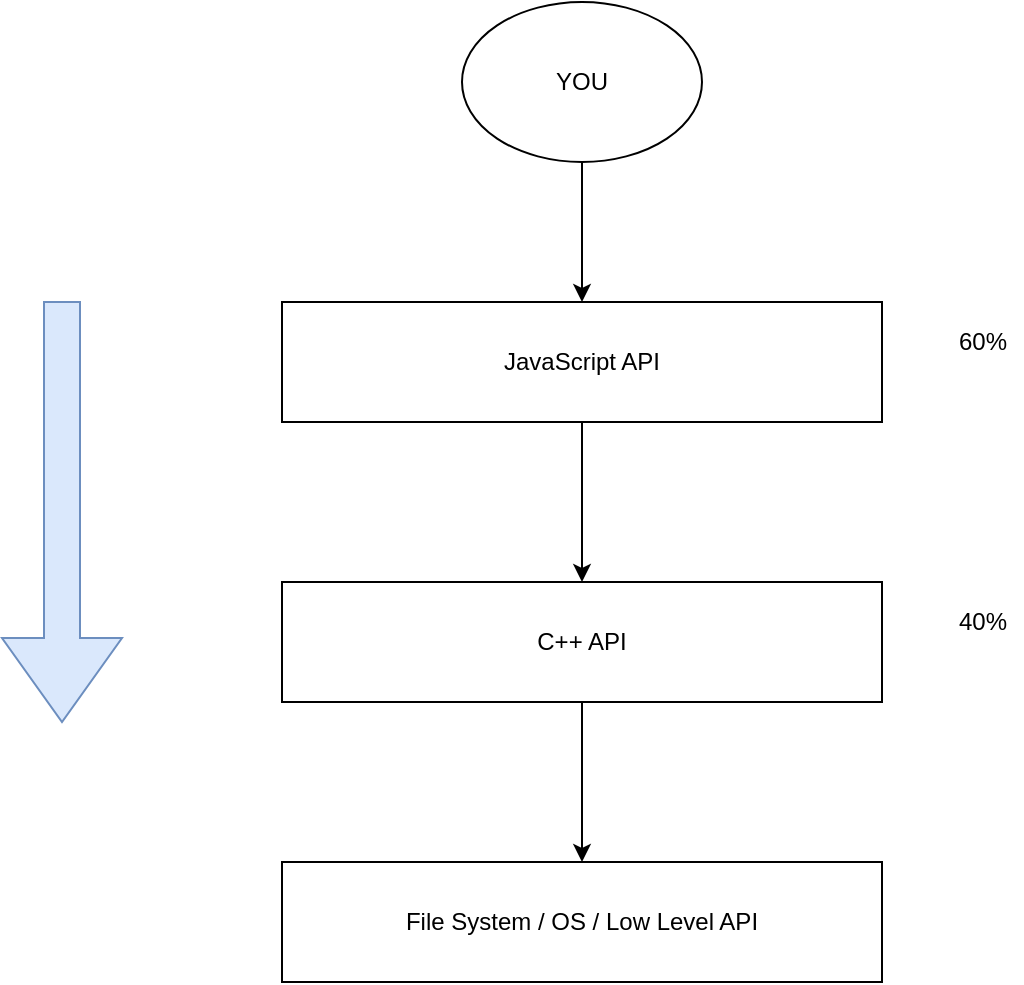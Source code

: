 <mxfile version="16.5.6" type="device" pages="6"><diagram id="_f_i7P-RbFsEMkimETvw" name="Page-1"><mxGraphModel dx="834" dy="463" grid="1" gridSize="10" guides="1" tooltips="1" connect="1" arrows="1" fold="1" page="1" pageScale="1" pageWidth="850" pageHeight="1100" math="0" shadow="0"><root><mxCell id="0"/><mxCell id="1" parent="0"/><mxCell id="iAbQcz-gqcm5rpmjuZub-2" value="" style="edgeStyle=orthogonalEdgeStyle;rounded=0;orthogonalLoop=1;jettySize=auto;html=1;" edge="1" parent="1" source="IVzGPyDZR7TwMn1LK-9z-1" target="iAbQcz-gqcm5rpmjuZub-1"><mxGeometry relative="1" as="geometry"/></mxCell><mxCell id="IVzGPyDZR7TwMn1LK-9z-1" value="JavaScript API" style="rounded=0;whiteSpace=wrap;html=1;" parent="1" vertex="1"><mxGeometry x="250" y="180" width="300" height="60" as="geometry"/></mxCell><mxCell id="iAbQcz-gqcm5rpmjuZub-4" value="" style="edgeStyle=orthogonalEdgeStyle;rounded=0;orthogonalLoop=1;jettySize=auto;html=1;" edge="1" parent="1" source="iAbQcz-gqcm5rpmjuZub-1" target="iAbQcz-gqcm5rpmjuZub-3"><mxGeometry relative="1" as="geometry"/></mxCell><mxCell id="iAbQcz-gqcm5rpmjuZub-1" value="C++ API" style="rounded=0;whiteSpace=wrap;html=1;" vertex="1" parent="1"><mxGeometry x="250" y="320" width="300" height="60" as="geometry"/></mxCell><mxCell id="iAbQcz-gqcm5rpmjuZub-3" value="File System / OS / Low Level API" style="rounded=0;whiteSpace=wrap;html=1;" vertex="1" parent="1"><mxGeometry x="250" y="460" width="300" height="60" as="geometry"/></mxCell><mxCell id="iAbQcz-gqcm5rpmjuZub-6" style="edgeStyle=orthogonalEdgeStyle;rounded=0;orthogonalLoop=1;jettySize=auto;html=1;exitX=0.5;exitY=1;exitDx=0;exitDy=0;entryX=0.5;entryY=0;entryDx=0;entryDy=0;" edge="1" parent="1" source="iAbQcz-gqcm5rpmjuZub-5" target="IVzGPyDZR7TwMn1LK-9z-1"><mxGeometry relative="1" as="geometry"/></mxCell><mxCell id="iAbQcz-gqcm5rpmjuZub-5" value="YOU" style="ellipse;whiteSpace=wrap;html=1;" vertex="1" parent="1"><mxGeometry x="340" y="30" width="120" height="80" as="geometry"/></mxCell><mxCell id="iAbQcz-gqcm5rpmjuZub-7" value="60%" style="text;html=1;align=center;verticalAlign=middle;resizable=0;points=[];autosize=1;strokeColor=none;fillColor=none;" vertex="1" parent="1"><mxGeometry x="580" y="190" width="40" height="20" as="geometry"/></mxCell><mxCell id="iAbQcz-gqcm5rpmjuZub-8" value="40%" style="text;html=1;align=center;verticalAlign=middle;resizable=0;points=[];autosize=1;strokeColor=none;fillColor=none;" vertex="1" parent="1"><mxGeometry x="580" y="330" width="40" height="20" as="geometry"/></mxCell><mxCell id="iAbQcz-gqcm5rpmjuZub-9" value="" style="shape=singleArrow;direction=south;whiteSpace=wrap;html=1;fillColor=#dae8fc;strokeColor=#6c8ebf;" vertex="1" parent="1"><mxGeometry x="110" y="180" width="60" height="210" as="geometry"/></mxCell></root></mxGraphModel></diagram><diagram id="7I3LVXYLX3XANHnfMELf" name="Page-2"><mxGraphModel dx="834" dy="463" grid="1" gridSize="10" guides="1" tooltips="1" connect="1" arrows="1" fold="1" page="1" pageScale="1" pageWidth="850" pageHeight="1100" math="0" shadow="0"><root><mxCell id="DFIRBrPJQGVsCA-T9ys8-0"/><mxCell id="DFIRBrPJQGVsCA-T9ys8-1" parent="DFIRBrPJQGVsCA-T9ys8-0"/><mxCell id="DFIRBrPJQGVsCA-T9ys8-10" style="edgeStyle=orthogonalEdgeStyle;rounded=0;orthogonalLoop=1;jettySize=auto;html=1;exitX=1;exitY=0.5;exitDx=0;exitDy=0;entryX=0;entryY=0;entryDx=0;entryDy=0;" edge="1" parent="DFIRBrPJQGVsCA-T9ys8-1" source="DFIRBrPJQGVsCA-T9ys8-2" target="DFIRBrPJQGVsCA-T9ys8-9"><mxGeometry relative="1" as="geometry"/></mxCell><mxCell id="DFIRBrPJQGVsCA-T9ys8-2" value="Event 1" style="rounded=0;whiteSpace=wrap;html=1;" vertex="1" parent="DFIRBrPJQGVsCA-T9ys8-1"><mxGeometry x="50" y="280" width="120" height="30" as="geometry"/></mxCell><mxCell id="DFIRBrPJQGVsCA-T9ys8-6" style="edgeStyle=orthogonalEdgeStyle;rounded=0;orthogonalLoop=1;jettySize=auto;html=1;exitX=0.5;exitY=0;exitDx=0;exitDy=0;entryX=0.5;entryY=1;entryDx=0;entryDy=0;" edge="1" parent="DFIRBrPJQGVsCA-T9ys8-1" source="DFIRBrPJQGVsCA-T9ys8-3" target="DFIRBrPJQGVsCA-T9ys8-2"><mxGeometry relative="1" as="geometry"/></mxCell><mxCell id="DFIRBrPJQGVsCA-T9ys8-3" value="Event 2" style="rounded=0;whiteSpace=wrap;html=1;" vertex="1" parent="DFIRBrPJQGVsCA-T9ys8-1"><mxGeometry x="50" y="330" width="120" height="30" as="geometry"/></mxCell><mxCell id="DFIRBrPJQGVsCA-T9ys8-7" style="edgeStyle=orthogonalEdgeStyle;rounded=0;orthogonalLoop=1;jettySize=auto;html=1;exitX=0.5;exitY=0;exitDx=0;exitDy=0;entryX=0.5;entryY=1;entryDx=0;entryDy=0;" edge="1" parent="DFIRBrPJQGVsCA-T9ys8-1" source="DFIRBrPJQGVsCA-T9ys8-4" target="DFIRBrPJQGVsCA-T9ys8-3"><mxGeometry relative="1" as="geometry"/></mxCell><mxCell id="DFIRBrPJQGVsCA-T9ys8-4" value="Event 3" style="rounded=0;whiteSpace=wrap;html=1;" vertex="1" parent="DFIRBrPJQGVsCA-T9ys8-1"><mxGeometry x="50" y="380" width="120" height="30" as="geometry"/></mxCell><mxCell id="DFIRBrPJQGVsCA-T9ys8-8" style="edgeStyle=orthogonalEdgeStyle;rounded=0;orthogonalLoop=1;jettySize=auto;html=1;exitX=0.5;exitY=0;exitDx=0;exitDy=0;entryX=0.5;entryY=1;entryDx=0;entryDy=0;" edge="1" parent="DFIRBrPJQGVsCA-T9ys8-1" source="DFIRBrPJQGVsCA-T9ys8-5" target="DFIRBrPJQGVsCA-T9ys8-4"><mxGeometry relative="1" as="geometry"/></mxCell><mxCell id="DFIRBrPJQGVsCA-T9ys8-5" value="Event n" style="rounded=0;whiteSpace=wrap;html=1;" vertex="1" parent="DFIRBrPJQGVsCA-T9ys8-1"><mxGeometry x="50" y="430" width="120" height="30" as="geometry"/></mxCell><mxCell id="DFIRBrPJQGVsCA-T9ys8-18" style="edgeStyle=orthogonalEdgeStyle;rounded=0;orthogonalLoop=1;jettySize=auto;html=1;exitX=1;exitY=0;exitDx=0;exitDy=0;entryX=0;entryY=0.5;entryDx=0;entryDy=0;" edge="1" parent="DFIRBrPJQGVsCA-T9ys8-1" source="DFIRBrPJQGVsCA-T9ys8-9" target="DFIRBrPJQGVsCA-T9ys8-17"><mxGeometry relative="1" as="geometry"/></mxCell><mxCell id="DFIRBrPJQGVsCA-T9ys8-29" style="edgeStyle=orthogonalEdgeStyle;rounded=0;orthogonalLoop=1;jettySize=auto;html=1;exitX=0;exitY=0.5;exitDx=0;exitDy=0;entryX=1;entryY=0.75;entryDx=0;entryDy=0;" edge="1" parent="DFIRBrPJQGVsCA-T9ys8-1" source="DFIRBrPJQGVsCA-T9ys8-9" target="DFIRBrPJQGVsCA-T9ys8-2"><mxGeometry relative="1" as="geometry"/></mxCell><mxCell id="DFIRBrPJQGVsCA-T9ys8-9" value="Event Loop&amp;nbsp;&lt;br&gt;T1" style="ellipse;whiteSpace=wrap;html=1;" vertex="1" parent="DFIRBrPJQGVsCA-T9ys8-1"><mxGeometry x="290" y="320" width="120" height="80" as="geometry"/></mxCell><mxCell id="DFIRBrPJQGVsCA-T9ys8-11" value="/todos" style="text;html=1;align=center;verticalAlign=middle;resizable=0;points=[];autosize=1;strokeColor=none;fillColor=none;" vertex="1" parent="DFIRBrPJQGVsCA-T9ys8-1"><mxGeometry x="215" y="260" width="50" height="20" as="geometry"/></mxCell><mxCell id="DFIRBrPJQGVsCA-T9ys8-12" value="" style="rounded=0;whiteSpace=wrap;html=1;" vertex="1" parent="DFIRBrPJQGVsCA-T9ys8-1"><mxGeometry x="530" y="220" width="180" height="90" as="geometry"/></mxCell><mxCell id="DFIRBrPJQGVsCA-T9ys8-13" value="" style="ellipse;whiteSpace=wrap;html=1;" vertex="1" parent="DFIRBrPJQGVsCA-T9ys8-1"><mxGeometry x="540" y="260" width="50" height="40" as="geometry"/></mxCell><mxCell id="DFIRBrPJQGVsCA-T9ys8-14" value="T02" style="ellipse;whiteSpace=wrap;html=1;fillColor=#fff2cc;strokeColor=#d6b656;" vertex="1" parent="DFIRBrPJQGVsCA-T9ys8-1"><mxGeometry x="595" y="260" width="50" height="40" as="geometry"/></mxCell><mxCell id="DFIRBrPJQGVsCA-T9ys8-15" value="T03" style="ellipse;whiteSpace=wrap;html=1;fillColor=#fff2cc;strokeColor=#d6b656;" vertex="1" parent="DFIRBrPJQGVsCA-T9ys8-1"><mxGeometry x="650" y="260" width="50" height="40" as="geometry"/></mxCell><mxCell id="DFIRBrPJQGVsCA-T9ys8-16" value="Libuv" style="rounded=0;whiteSpace=wrap;html=1;fillColor=#f8cecc;strokeColor=#b85450;" vertex="1" parent="DFIRBrPJQGVsCA-T9ys8-1"><mxGeometry x="560" y="220" width="110" height="30" as="geometry"/></mxCell><mxCell id="DFIRBrPJQGVsCA-T9ys8-24" style="edgeStyle=orthogonalEdgeStyle;rounded=0;orthogonalLoop=1;jettySize=auto;html=1;exitX=0.5;exitY=1;exitDx=0;exitDy=0;entryX=0.458;entryY=0;entryDx=0;entryDy=0;entryPerimeter=0;" edge="1" parent="DFIRBrPJQGVsCA-T9ys8-1" source="DFIRBrPJQGVsCA-T9ys8-17" target="DFIRBrPJQGVsCA-T9ys8-20"><mxGeometry relative="1" as="geometry"/></mxCell><mxCell id="DFIRBrPJQGVsCA-T9ys8-17" value="T01" style="ellipse;whiteSpace=wrap;html=1;fillColor=#fff2cc;strokeColor=#d6b656;" vertex="1" parent="DFIRBrPJQGVsCA-T9ys8-1"><mxGeometry x="540" y="260" width="50" height="40" as="geometry"/></mxCell><mxCell id="DFIRBrPJQGVsCA-T9ys8-19" value="C++ Thread Pool" style="text;html=1;align=center;verticalAlign=middle;resizable=0;points=[];autosize=1;strokeColor=none;fillColor=none;" vertex="1" parent="DFIRBrPJQGVsCA-T9ys8-1"><mxGeometry x="555" y="190" width="110" height="20" as="geometry"/></mxCell><mxCell id="DFIRBrPJQGVsCA-T9ys8-28" style="edgeStyle=orthogonalEdgeStyle;rounded=0;orthogonalLoop=1;jettySize=auto;html=1;exitX=0;exitY=0.5;exitDx=0;exitDy=0;entryX=1;entryY=0.5;entryDx=0;entryDy=0;" edge="1" parent="DFIRBrPJQGVsCA-T9ys8-1" source="DFIRBrPJQGVsCA-T9ys8-20" target="DFIRBrPJQGVsCA-T9ys8-9"><mxGeometry relative="1" as="geometry"/></mxCell><mxCell id="DFIRBrPJQGVsCA-T9ys8-20" value="Event Handler 1" style="rounded=0;whiteSpace=wrap;html=1;" vertex="1" parent="DFIRBrPJQGVsCA-T9ys8-1"><mxGeometry x="505" y="360" width="120" height="30" as="geometry"/></mxCell><mxCell id="DFIRBrPJQGVsCA-T9ys8-21" value="Event Handler 2" style="rounded=0;whiteSpace=wrap;html=1;" vertex="1" parent="DFIRBrPJQGVsCA-T9ys8-1"><mxGeometry x="505" y="410" width="120" height="30" as="geometry"/></mxCell><mxCell id="DFIRBrPJQGVsCA-T9ys8-22" value="Event Handler 3" style="rounded=0;whiteSpace=wrap;html=1;" vertex="1" parent="DFIRBrPJQGVsCA-T9ys8-1"><mxGeometry x="505" y="460" width="120" height="30" as="geometry"/></mxCell><mxCell id="DFIRBrPJQGVsCA-T9ys8-23" value="Event Handler n" style="rounded=0;whiteSpace=wrap;html=1;" vertex="1" parent="DFIRBrPJQGVsCA-T9ys8-1"><mxGeometry x="505" y="520" width="120" height="30" as="geometry"/></mxCell><mxCell id="DFIRBrPJQGVsCA-T9ys8-25" value="Callback Functions" style="text;html=1;align=center;verticalAlign=middle;resizable=0;points=[];autosize=1;strokeColor=none;fillColor=none;" vertex="1" parent="DFIRBrPJQGVsCA-T9ys8-1"><mxGeometry x="625" y="360" width="120" height="20" as="geometry"/></mxCell><mxCell id="DFIRBrPJQGVsCA-T9ys8-26" value="Sync Task" style="text;html=1;align=center;verticalAlign=middle;resizable=0;points=[];autosize=1;strokeColor=none;fillColor=none;" vertex="1" parent="DFIRBrPJQGVsCA-T9ys8-1"><mxGeometry x="315" y="410" width="70" height="20" as="geometry"/></mxCell><mxCell id="DFIRBrPJQGVsCA-T9ys8-27" value="Async Task" style="text;html=1;align=center;verticalAlign=middle;resizable=0;points=[];autosize=1;strokeColor=none;fillColor=none;" vertex="1" parent="DFIRBrPJQGVsCA-T9ys8-1"><mxGeometry x="440" y="250" width="80" height="20" as="geometry"/></mxCell></root></mxGraphModel></diagram><diagram id="zrZeBKlMauUV-CeHO2Mz" name="Page-3"><mxGraphModel dx="691" dy="383" grid="1" gridSize="10" guides="1" tooltips="1" connect="1" arrows="1" fold="1" page="1" pageScale="1" pageWidth="850" pageHeight="1100" math="0" shadow="0"><root><mxCell id="020Yp6fcg9bTOkoCj7dH-0"/><mxCell id="020Yp6fcg9bTOkoCj7dH-1" parent="020Yp6fcg9bTOkoCj7dH-0"/><mxCell id="020Yp6fcg9bTOkoCj7dH-4" value="" style="edgeStyle=orthogonalEdgeStyle;rounded=0;orthogonalLoop=1;jettySize=auto;html=1;" edge="1" parent="020Yp6fcg9bTOkoCj7dH-1" source="020Yp6fcg9bTOkoCj7dH-2" target="020Yp6fcg9bTOkoCj7dH-3"><mxGeometry relative="1" as="geometry"/></mxCell><mxCell id="020Yp6fcg9bTOkoCj7dH-7" style="edgeStyle=orthogonalEdgeStyle;rounded=0;orthogonalLoop=1;jettySize=auto;html=1;exitX=0.5;exitY=1;exitDx=0;exitDy=0;entryX=0.5;entryY=0;entryDx=0;entryDy=0;" edge="1" parent="020Yp6fcg9bTOkoCj7dH-1" source="020Yp6fcg9bTOkoCj7dH-2" target="020Yp6fcg9bTOkoCj7dH-5"><mxGeometry relative="1" as="geometry"/></mxCell><mxCell id="020Yp6fcg9bTOkoCj7dH-8" style="edgeStyle=orthogonalEdgeStyle;rounded=0;orthogonalLoop=1;jettySize=auto;html=1;exitX=0.5;exitY=1;exitDx=0;exitDy=0;" edge="1" parent="020Yp6fcg9bTOkoCj7dH-1" source="020Yp6fcg9bTOkoCj7dH-2" target="020Yp6fcg9bTOkoCj7dH-6"><mxGeometry relative="1" as="geometry"/></mxCell><mxCell id="020Yp6fcg9bTOkoCj7dH-2" value="Modules" style="rounded=0;whiteSpace=wrap;html=1;" vertex="1" parent="020Yp6fcg9bTOkoCj7dH-1"><mxGeometry x="365" y="260" width="120" height="30" as="geometry"/></mxCell><mxCell id="020Yp6fcg9bTOkoCj7dH-13" value="" style="edgeStyle=orthogonalEdgeStyle;rounded=0;orthogonalLoop=1;jettySize=auto;html=1;fillColor=#d5e8d4;strokeColor=#82b366;" edge="1" parent="020Yp6fcg9bTOkoCj7dH-1" source="020Yp6fcg9bTOkoCj7dH-3" target="020Yp6fcg9bTOkoCj7dH-12"><mxGeometry relative="1" as="geometry"/></mxCell><mxCell id="020Yp6fcg9bTOkoCj7dH-3" value="Core/Native Module" style="rounded=0;whiteSpace=wrap;html=1;fillColor=#d5e8d4;strokeColor=#82b366;" vertex="1" parent="020Yp6fcg9bTOkoCj7dH-1"><mxGeometry x="365" y="370" width="120" height="30" as="geometry"/></mxCell><mxCell id="020Yp6fcg9bTOkoCj7dH-10" value="" style="edgeStyle=orthogonalEdgeStyle;rounded=0;orthogonalLoop=1;jettySize=auto;html=1;fillColor=#ffe6cc;strokeColor=#d79b00;" edge="1" parent="020Yp6fcg9bTOkoCj7dH-1" source="020Yp6fcg9bTOkoCj7dH-5" target="020Yp6fcg9bTOkoCj7dH-9"><mxGeometry relative="1" as="geometry"/></mxCell><mxCell id="020Yp6fcg9bTOkoCj7dH-5" value="External Module / Packages" style="rounded=0;whiteSpace=wrap;html=1;fillColor=#ffe6cc;strokeColor=#d79b00;" vertex="1" parent="020Yp6fcg9bTOkoCj7dH-1"><mxGeometry x="180" y="370" width="120" height="30" as="geometry"/></mxCell><mxCell id="020Yp6fcg9bTOkoCj7dH-15" value="" style="edgeStyle=orthogonalEdgeStyle;rounded=0;orthogonalLoop=1;jettySize=auto;html=1;fillColor=#dae8fc;strokeColor=#6c8ebf;" edge="1" parent="020Yp6fcg9bTOkoCj7dH-1" source="020Yp6fcg9bTOkoCj7dH-6" target="020Yp6fcg9bTOkoCj7dH-14"><mxGeometry relative="1" as="geometry"/></mxCell><mxCell id="020Yp6fcg9bTOkoCj7dH-6" value="File Module" style="rounded=0;whiteSpace=wrap;html=1;fillColor=#dae8fc;strokeColor=#6c8ebf;" vertex="1" parent="020Yp6fcg9bTOkoCj7dH-1"><mxGeometry x="560" y="370" width="120" height="30" as="geometry"/></mxCell><mxCell id="020Yp6fcg9bTOkoCj7dH-9" value="Created by Community people.&lt;br&gt;Need to be installed explicitly." style="whiteSpace=wrap;html=1;rounded=0;fillColor=#ffe6cc;strokeColor=#d79b00;" vertex="1" parent="020Yp6fcg9bTOkoCj7dH-1"><mxGeometry x="180" y="465" width="120" height="60" as="geometry"/></mxCell><mxCell id="020Yp6fcg9bTOkoCj7dH-11" value="8L+" style="text;html=1;align=center;verticalAlign=middle;resizable=0;points=[];autosize=1;strokeColor=#d79b00;fillColor=#ffe6cc;" vertex="1" parent="020Yp6fcg9bTOkoCj7dH-1"><mxGeometry x="240" y="400" width="40" height="20" as="geometry"/></mxCell><mxCell id="020Yp6fcg9bTOkoCj7dH-12" value="Comes with Node Installer.&lt;br&gt;e.g. http, fs, os, events etc" style="whiteSpace=wrap;html=1;rounded=0;fillColor=#d5e8d4;strokeColor=#82b366;" vertex="1" parent="020Yp6fcg9bTOkoCj7dH-1"><mxGeometry x="365" y="465" width="120" height="60" as="geometry"/></mxCell><mxCell id="020Yp6fcg9bTOkoCj7dH-14" value="Created by YOU.&lt;br&gt;module.exports keyword" style="whiteSpace=wrap;html=1;rounded=0;fillColor=#dae8fc;strokeColor=#6c8ebf;" vertex="1" parent="020Yp6fcg9bTOkoCj7dH-1"><mxGeometry x="560" y="465" width="120" height="60" as="geometry"/></mxCell></root></mxGraphModel></diagram><diagram id="XSIOfxaODddR_YboYf33" name="Page-4"><mxGraphModel dx="834" dy="463" grid="1" gridSize="10" guides="1" tooltips="1" connect="1" arrows="1" fold="1" page="1" pageScale="1" pageWidth="850" pageHeight="1100" math="0" shadow="0"><root><mxCell id="kTN85Q8T2BcMp0ajPSMg-0"/><mxCell id="kTN85Q8T2BcMp0ajPSMg-1" parent="kTN85Q8T2BcMp0ajPSMg-0"/><mxCell id="kTN85Q8T2BcMp0ajPSMg-2" value="Full Stack&amp;nbsp;" style="text;strokeColor=none;fillColor=none;html=1;fontSize=24;fontStyle=1;verticalAlign=middle;align=center;" vertex="1" parent="kTN85Q8T2BcMp0ajPSMg-1"><mxGeometry x="370" y="80" width="100" height="40" as="geometry"/></mxCell><mxCell id="kTN85Q8T2BcMp0ajPSMg-3" value="" style="endArrow=none;dashed=1;html=1;rounded=0;" edge="1" parent="kTN85Q8T2BcMp0ajPSMg-1"><mxGeometry width="50" height="50" relative="1" as="geometry"><mxPoint x="310" y="400" as="sourcePoint"/><mxPoint x="310" y="140" as="targetPoint"/></mxGeometry></mxCell><mxCell id="kTN85Q8T2BcMp0ajPSMg-4" value="Client Side" style="text;html=1;align=center;verticalAlign=middle;resizable=0;points=[];autosize=1;strokeColor=none;fillColor=none;" vertex="1" parent="kTN85Q8T2BcMp0ajPSMg-1"><mxGeometry x="125" y="400" width="70" height="20" as="geometry"/></mxCell><mxCell id="kTN85Q8T2BcMp0ajPSMg-5" value="Server Side" style="text;html=1;align=center;verticalAlign=middle;resizable=0;points=[];autosize=1;strokeColor=none;fillColor=none;" vertex="1" parent="kTN85Q8T2BcMp0ajPSMg-1"><mxGeometry x="460" y="400" width="80" height="20" as="geometry"/></mxCell><mxCell id="kTN85Q8T2BcMp0ajPSMg-24" style="edgeStyle=orthogonalEdgeStyle;rounded=0;orthogonalLoop=1;jettySize=auto;html=1;exitX=1;exitY=0.25;exitDx=0;exitDy=0;entryX=0;entryY=0.25;entryDx=0;entryDy=0;" edge="1" parent="kTN85Q8T2BcMp0ajPSMg-1" source="kTN85Q8T2BcMp0ajPSMg-6" target="kTN85Q8T2BcMp0ajPSMg-7"><mxGeometry relative="1" as="geometry"/></mxCell><mxCell id="kTN85Q8T2BcMp0ajPSMg-6" value="HTML , CSS, JavaScript&lt;br&gt;Angular,&lt;br&gt;React, Vue, jQuery etc" style="rounded=0;whiteSpace=wrap;html=1;fillColor=#dae8fc;strokeColor=#6c8ebf;" vertex="1" parent="kTN85Q8T2BcMp0ajPSMg-1"><mxGeometry x="100" y="190" width="120" height="150" as="geometry"/></mxCell><mxCell id="kTN85Q8T2BcMp0ajPSMg-7" value="" style="rounded=0;whiteSpace=wrap;html=1;fillColor=#d5e8d4;strokeColor=#82b366;" vertex="1" parent="kTN85Q8T2BcMp0ajPSMg-1"><mxGeometry x="400" y="140" width="200" height="250" as="geometry"/></mxCell><mxCell id="kTN85Q8T2BcMp0ajPSMg-8" value="Node Platform" style="text;html=1;align=center;verticalAlign=middle;resizable=0;points=[];autosize=1;strokeColor=none;fillColor=none;" vertex="1" parent="kTN85Q8T2BcMp0ajPSMg-1"><mxGeometry x="445" y="120" width="90" height="20" as="geometry"/></mxCell><mxCell id="kTN85Q8T2BcMp0ajPSMg-9" value="" style="rounded=0;whiteSpace=wrap;html=1;fillColor=#ffe6cc;strokeColor=#d79b00;" vertex="1" parent="kTN85Q8T2BcMp0ajPSMg-1"><mxGeometry x="425" y="160" width="145" height="200" as="geometry"/></mxCell><mxCell id="kTN85Q8T2BcMp0ajPSMg-15" style="edgeStyle=orthogonalEdgeStyle;rounded=0;orthogonalLoop=1;jettySize=auto;html=1;exitX=0.5;exitY=1;exitDx=0;exitDy=0;entryX=0.5;entryY=0;entryDx=0;entryDy=0;" edge="1" parent="kTN85Q8T2BcMp0ajPSMg-1" source="kTN85Q8T2BcMp0ajPSMg-10" target="kTN85Q8T2BcMp0ajPSMg-11"><mxGeometry relative="1" as="geometry"/></mxCell><mxCell id="kTN85Q8T2BcMp0ajPSMg-10" value="Middleware 1" style="rounded=0;whiteSpace=wrap;html=1;" vertex="1" parent="kTN85Q8T2BcMp0ajPSMg-1"><mxGeometry x="442.5" y="170" width="110" height="30" as="geometry"/></mxCell><mxCell id="kTN85Q8T2BcMp0ajPSMg-16" style="edgeStyle=orthogonalEdgeStyle;rounded=0;orthogonalLoop=1;jettySize=auto;html=1;exitX=0.5;exitY=1;exitDx=0;exitDy=0;entryX=0.5;entryY=0;entryDx=0;entryDy=0;" edge="1" parent="kTN85Q8T2BcMp0ajPSMg-1" source="kTN85Q8T2BcMp0ajPSMg-11" target="kTN85Q8T2BcMp0ajPSMg-12"><mxGeometry relative="1" as="geometry"/></mxCell><mxCell id="kTN85Q8T2BcMp0ajPSMg-26" style="edgeStyle=orthogonalEdgeStyle;rounded=0;orthogonalLoop=1;jettySize=auto;html=1;exitX=1;exitY=0.5;exitDx=0;exitDy=0;entryX=0;entryY=0;entryDx=0;entryDy=37.5;entryPerimeter=0;" edge="1" parent="kTN85Q8T2BcMp0ajPSMg-1" source="kTN85Q8T2BcMp0ajPSMg-11" target="kTN85Q8T2BcMp0ajPSMg-25"><mxGeometry relative="1" as="geometry"><mxPoint x="820.0" y="234.931" as="targetPoint"/></mxGeometry></mxCell><mxCell id="kTN85Q8T2BcMp0ajPSMg-11" value="Middleware 2" style="rounded=0;whiteSpace=wrap;html=1;" vertex="1" parent="kTN85Q8T2BcMp0ajPSMg-1"><mxGeometry x="442.5" y="220" width="110" height="30" as="geometry"/></mxCell><mxCell id="kTN85Q8T2BcMp0ajPSMg-18" style="edgeStyle=orthogonalEdgeStyle;rounded=0;orthogonalLoop=1;jettySize=auto;html=1;exitX=0.5;exitY=1;exitDx=0;exitDy=0;entryX=0.5;entryY=0;entryDx=0;entryDy=0;" edge="1" parent="kTN85Q8T2BcMp0ajPSMg-1" source="kTN85Q8T2BcMp0ajPSMg-12" target="kTN85Q8T2BcMp0ajPSMg-13"><mxGeometry relative="1" as="geometry"/></mxCell><mxCell id="kTN85Q8T2BcMp0ajPSMg-23" style="edgeStyle=orthogonalEdgeStyle;rounded=0;orthogonalLoop=1;jettySize=auto;html=1;exitX=0;exitY=0.5;exitDx=0;exitDy=0;entryX=1;entryY=0.5;entryDx=0;entryDy=0;" edge="1" parent="kTN85Q8T2BcMp0ajPSMg-1" source="kTN85Q8T2BcMp0ajPSMg-12" target="kTN85Q8T2BcMp0ajPSMg-6"><mxGeometry relative="1" as="geometry"/></mxCell><mxCell id="kTN85Q8T2BcMp0ajPSMg-12" value="Middleware 3" style="rounded=0;whiteSpace=wrap;html=1;" vertex="1" parent="kTN85Q8T2BcMp0ajPSMg-1"><mxGeometry x="442.5" y="270" width="110" height="30" as="geometry"/></mxCell><mxCell id="kTN85Q8T2BcMp0ajPSMg-13" value="Middleware n" style="rounded=0;whiteSpace=wrap;html=1;fillColor=#f8cecc;strokeColor=#b85450;" vertex="1" parent="kTN85Q8T2BcMp0ajPSMg-1"><mxGeometry x="442.5" y="320" width="110" height="30" as="geometry"/></mxCell><mxCell id="kTN85Q8T2BcMp0ajPSMg-14" value="Middleware are simple functions having 3 parameters - Request, Response, Next" style="text;html=1;align=center;verticalAlign=middle;resizable=0;points=[];autosize=1;strokeColor=none;fillColor=none;fontStyle=1" vertex="1" parent="kTN85Q8T2BcMp0ajPSMg-1"><mxGeometry x="135" y="480" width="480" height="20" as="geometry"/></mxCell><mxCell id="kTN85Q8T2BcMp0ajPSMg-19" value="Log Service" style="text;html=1;align=center;verticalAlign=middle;resizable=0;points=[];autosize=1;strokeColor=none;fillColor=none;" vertex="1" parent="kTN85Q8T2BcMp0ajPSMg-1"><mxGeometry x="610" y="170" width="80" height="20" as="geometry"/></mxCell><mxCell id="kTN85Q8T2BcMp0ajPSMg-20" value="User Auth" style="text;html=1;align=center;verticalAlign=middle;resizable=0;points=[];autosize=1;strokeColor=none;fillColor=none;" vertex="1" parent="kTN85Q8T2BcMp0ajPSMg-1"><mxGeometry x="645" y="220" width="70" height="20" as="geometry"/></mxCell><mxCell id="kTN85Q8T2BcMp0ajPSMg-21" value="DB Conn" style="text;html=1;align=center;verticalAlign=middle;resizable=0;points=[];autosize=1;strokeColor=none;fillColor=none;" vertex="1" parent="kTN85Q8T2BcMp0ajPSMg-1"><mxGeometry x="640" y="270" width="60" height="20" as="geometry"/></mxCell><mxCell id="kTN85Q8T2BcMp0ajPSMg-22" value="Response" style="text;html=1;align=center;verticalAlign=middle;resizable=0;points=[];autosize=1;strokeColor=none;fillColor=none;" vertex="1" parent="kTN85Q8T2BcMp0ajPSMg-1"><mxGeometry x="635" y="320" width="70" height="20" as="geometry"/></mxCell><mxCell id="kTN85Q8T2BcMp0ajPSMg-25" value="" style="shape=cylinder3;whiteSpace=wrap;html=1;boundedLbl=1;backgroundOutline=1;size=15;fillColor=#e1d5e7;strokeColor=#9673a6;" vertex="1" parent="kTN85Q8T2BcMp0ajPSMg-1"><mxGeometry x="750" y="200" width="80" height="120" as="geometry"/></mxCell><mxCell id="kTN85Q8T2BcMp0ajPSMg-27" value="MongoDB" style="text;html=1;align=center;verticalAlign=middle;resizable=0;points=[];autosize=1;strokeColor=none;fillColor=none;" vertex="1" parent="kTN85Q8T2BcMp0ajPSMg-1"><mxGeometry x="755" y="340" width="70" height="20" as="geometry"/></mxCell><mxCell id="kTN85Q8T2BcMp0ajPSMg-30" value="" style="edgeStyle=orthogonalEdgeStyle;rounded=0;orthogonalLoop=1;jettySize=auto;html=1;" edge="1" parent="kTN85Q8T2BcMp0ajPSMg-1" source="kTN85Q8T2BcMp0ajPSMg-28" target="kTN85Q8T2BcMp0ajPSMg-29"><mxGeometry relative="1" as="geometry"/></mxCell><mxCell id="kTN85Q8T2BcMp0ajPSMg-28" value="UI / Browser" style="rounded=0;whiteSpace=wrap;html=1;" vertex="1" parent="kTN85Q8T2BcMp0ajPSMg-1"><mxGeometry x="60" y="600" width="120" height="60" as="geometry"/></mxCell><mxCell id="kTN85Q8T2BcMp0ajPSMg-32" value="" style="edgeStyle=orthogonalEdgeStyle;rounded=0;orthogonalLoop=1;jettySize=auto;html=1;" edge="1" parent="kTN85Q8T2BcMp0ajPSMg-1" source="kTN85Q8T2BcMp0ajPSMg-29" target="kTN85Q8T2BcMp0ajPSMg-31"><mxGeometry relative="1" as="geometry"/></mxCell><mxCell id="kTN85Q8T2BcMp0ajPSMg-29" value="Java Server" style="rounded=0;whiteSpace=wrap;html=1;" vertex="1" parent="kTN85Q8T2BcMp0ajPSMg-1"><mxGeometry x="260" y="600" width="120" height="60" as="geometry"/></mxCell><mxCell id="kTN85Q8T2BcMp0ajPSMg-34" value="" style="edgeStyle=orthogonalEdgeStyle;rounded=0;orthogonalLoop=1;jettySize=auto;html=1;" edge="1" parent="kTN85Q8T2BcMp0ajPSMg-1" source="kTN85Q8T2BcMp0ajPSMg-31" target="kTN85Q8T2BcMp0ajPSMg-33"><mxGeometry relative="1" as="geometry"/></mxCell><mxCell id="kTN85Q8T2BcMp0ajPSMg-31" value="Node REST API" style="rounded=0;whiteSpace=wrap;html=1;" vertex="1" parent="kTN85Q8T2BcMp0ajPSMg-1"><mxGeometry x="460" y="600" width="120" height="60" as="geometry"/></mxCell><mxCell id="kTN85Q8T2BcMp0ajPSMg-33" value="Backend DB" style="rounded=0;whiteSpace=wrap;html=1;" vertex="1" parent="kTN85Q8T2BcMp0ajPSMg-1"><mxGeometry x="660" y="600" width="120" height="60" as="geometry"/></mxCell><mxCell id="jtv2iobB7vlOWApdryRy-0" value="REST API Calls" style="text;html=1;align=center;verticalAlign=middle;resizable=0;points=[];autosize=1;strokeColor=none;fillColor=none;" vertex="1" parent="kTN85Q8T2BcMp0ajPSMg-1"><mxGeometry x="240" y="180" width="100" height="20" as="geometry"/></mxCell></root></mxGraphModel></diagram><diagram id="K6KFMvJbM0DtzR_D_bqV" name="Page-5"><mxGraphModel dx="834" dy="463" grid="1" gridSize="10" guides="1" tooltips="1" connect="1" arrows="1" fold="1" page="1" pageScale="1" pageWidth="850" pageHeight="1100" math="0" shadow="0"><root><mxCell id="N_QwrnVe_bZEomgpas1V-0"/><mxCell id="N_QwrnVe_bZEomgpas1V-1" parent="N_QwrnVe_bZEomgpas1V-0"/><mxCell id="N_QwrnVe_bZEomgpas1V-17" style="edgeStyle=orthogonalEdgeStyle;rounded=0;orthogonalLoop=1;jettySize=auto;html=1;exitX=1;exitY=0.25;exitDx=0;exitDy=0;entryX=0;entryY=0.25;entryDx=0;entryDy=0;" edge="1" parent="N_QwrnVe_bZEomgpas1V-1" source="N_QwrnVe_bZEomgpas1V-2" target="N_QwrnVe_bZEomgpas1V-3"><mxGeometry relative="1" as="geometry"/></mxCell><mxCell id="N_QwrnVe_bZEomgpas1V-2" value="Client" style="rounded=0;whiteSpace=wrap;html=1;" vertex="1" parent="N_QwrnVe_bZEomgpas1V-1"><mxGeometry x="120" y="230" width="120" height="60" as="geometry"/></mxCell><mxCell id="N_QwrnVe_bZEomgpas1V-8" style="edgeStyle=orthogonalEdgeStyle;rounded=0;orthogonalLoop=1;jettySize=auto;html=1;exitX=0.25;exitY=0;exitDx=0;exitDy=0;entryX=0.25;entryY=1;entryDx=0;entryDy=0;" edge="1" parent="N_QwrnVe_bZEomgpas1V-1" source="N_QwrnVe_bZEomgpas1V-3" target="N_QwrnVe_bZEomgpas1V-6"><mxGeometry relative="1" as="geometry"/></mxCell><mxCell id="N_QwrnVe_bZEomgpas1V-13" style="edgeStyle=orthogonalEdgeStyle;rounded=0;orthogonalLoop=1;jettySize=auto;html=1;exitX=0.75;exitY=1;exitDx=0;exitDy=0;entryX=0.75;entryY=0;entryDx=0;entryDy=0;" edge="1" parent="N_QwrnVe_bZEomgpas1V-1" source="N_QwrnVe_bZEomgpas1V-3" target="N_QwrnVe_bZEomgpas1V-12"><mxGeometry relative="1" as="geometry"/></mxCell><mxCell id="N_QwrnVe_bZEomgpas1V-18" style="edgeStyle=orthogonalEdgeStyle;rounded=0;orthogonalLoop=1;jettySize=auto;html=1;exitX=0;exitY=0.75;exitDx=0;exitDy=0;entryX=1;entryY=0.75;entryDx=0;entryDy=0;" edge="1" parent="N_QwrnVe_bZEomgpas1V-1" source="N_QwrnVe_bZEomgpas1V-3" target="N_QwrnVe_bZEomgpas1V-2"><mxGeometry relative="1" as="geometry"/></mxCell><mxCell id="N_QwrnVe_bZEomgpas1V-3" value="Node Server" style="rounded=0;whiteSpace=wrap;html=1;" vertex="1" parent="N_QwrnVe_bZEomgpas1V-1"><mxGeometry x="425" y="230" width="120" height="60" as="geometry"/></mxCell><mxCell id="N_QwrnVe_bZEomgpas1V-5" value="/location?address=delhi" style="text;html=1;align=center;verticalAlign=middle;resizable=0;points=[];autosize=1;strokeColor=none;fillColor=none;" vertex="1" parent="N_QwrnVe_bZEomgpas1V-1"><mxGeometry x="250" y="220" width="140" height="20" as="geometry"/></mxCell><mxCell id="N_QwrnVe_bZEomgpas1V-9" style="edgeStyle=orthogonalEdgeStyle;rounded=0;orthogonalLoop=1;jettySize=auto;html=1;exitX=0.75;exitY=1;exitDx=0;exitDy=0;entryX=0.75;entryY=0;entryDx=0;entryDy=0;" edge="1" parent="N_QwrnVe_bZEomgpas1V-1" source="N_QwrnVe_bZEomgpas1V-6" target="N_QwrnVe_bZEomgpas1V-3"><mxGeometry relative="1" as="geometry"/></mxCell><mxCell id="N_QwrnVe_bZEomgpas1V-6" value="MAPBOX Server" style="rounded=0;whiteSpace=wrap;html=1;" vertex="1" parent="N_QwrnVe_bZEomgpas1V-1"><mxGeometry x="425" y="90" width="120" height="60" as="geometry"/></mxCell><mxCell id="N_QwrnVe_bZEomgpas1V-10" value="address" style="text;html=1;align=center;verticalAlign=middle;resizable=0;points=[];autosize=1;strokeColor=none;fillColor=none;" vertex="1" parent="N_QwrnVe_bZEomgpas1V-1"><mxGeometry x="400" y="180" width="60" height="20" as="geometry"/></mxCell><mxCell id="N_QwrnVe_bZEomgpas1V-11" value="&amp;nbsp;lat, long" style="text;html=1;align=center;verticalAlign=middle;resizable=0;points=[];autosize=1;strokeColor=none;fillColor=none;" vertex="1" parent="N_QwrnVe_bZEomgpas1V-1"><mxGeometry x="520" y="170" width="60" height="20" as="geometry"/></mxCell><mxCell id="N_QwrnVe_bZEomgpas1V-15" style="edgeStyle=orthogonalEdgeStyle;rounded=0;orthogonalLoop=1;jettySize=auto;html=1;exitX=0.25;exitY=0;exitDx=0;exitDy=0;entryX=0.25;entryY=1;entryDx=0;entryDy=0;" edge="1" parent="N_QwrnVe_bZEomgpas1V-1" source="N_QwrnVe_bZEomgpas1V-12" target="N_QwrnVe_bZEomgpas1V-3"><mxGeometry relative="1" as="geometry"/></mxCell><mxCell id="N_QwrnVe_bZEomgpas1V-12" value="DARK SKY&amp;nbsp; Server" style="rounded=0;whiteSpace=wrap;html=1;" vertex="1" parent="N_QwrnVe_bZEomgpas1V-1"><mxGeometry x="425" y="360" width="120" height="60" as="geometry"/></mxCell><mxCell id="N_QwrnVe_bZEomgpas1V-14" value="lat ,long" style="text;html=1;align=center;verticalAlign=middle;resizable=0;points=[];autosize=1;strokeColor=none;fillColor=none;" vertex="1" parent="N_QwrnVe_bZEomgpas1V-1"><mxGeometry x="510" y="310" width="60" height="20" as="geometry"/></mxCell><mxCell id="N_QwrnVe_bZEomgpas1V-16" value="temperature&lt;br&gt;summary" style="text;html=1;align=center;verticalAlign=middle;resizable=0;points=[];autosize=1;strokeColor=none;fillColor=none;" vertex="1" parent="N_QwrnVe_bZEomgpas1V-1"><mxGeometry x="370" y="320" width="80" height="30" as="geometry"/></mxCell><mxCell id="N_QwrnVe_bZEomgpas1V-19" value="response" style="text;html=1;align=center;verticalAlign=middle;resizable=0;points=[];autosize=1;strokeColor=none;fillColor=none;" vertex="1" parent="N_QwrnVe_bZEomgpas1V-1"><mxGeometry x="275" y="280" width="70" height="20" as="geometry"/></mxCell><mxCell id="N_QwrnVe_bZEomgpas1V-20" value="axios" style="text;html=1;align=center;verticalAlign=middle;resizable=0;points=[];autosize=1;strokeColor=none;fillColor=none;" vertex="1" parent="N_QwrnVe_bZEomgpas1V-1"><mxGeometry x="550" y="240" width="40" height="20" as="geometry"/></mxCell></root></mxGraphModel></diagram><diagram id="FsPniXhRQoJqRn8gkjro" name="Page-6"><mxGraphModel dx="691" dy="383" grid="1" gridSize="10" guides="1" tooltips="1" connect="1" arrows="1" fold="1" page="1" pageScale="1" pageWidth="850" pageHeight="1100" math="0" shadow="0"><root><mxCell id="DNqOYEtMdaLR0r-GiLQp-0"/><mxCell id="DNqOYEtMdaLR0r-GiLQp-1" parent="DNqOYEtMdaLR0r-GiLQp-0"/><mxCell id="DNqOYEtMdaLR0r-GiLQp-2" value="" style="whiteSpace=wrap;html=1;aspect=fixed;" vertex="1" parent="DNqOYEtMdaLR0r-GiLQp-1"><mxGeometry x="380" y="300" width="80" height="80" as="geometry"/></mxCell><mxCell id="DNqOYEtMdaLR0r-GiLQp-5" style="edgeStyle=orthogonalEdgeStyle;rounded=0;orthogonalLoop=1;jettySize=auto;html=1;exitX=1;exitY=0.25;exitDx=0;exitDy=0;entryX=0;entryY=0.25;entryDx=0;entryDy=0;" edge="1" parent="DNqOYEtMdaLR0r-GiLQp-1" source="DNqOYEtMdaLR0r-GiLQp-3" target="DNqOYEtMdaLR0r-GiLQp-4"><mxGeometry relative="1" as="geometry"/></mxCell><mxCell id="DNqOYEtMdaLR0r-GiLQp-3" value="Angular App&lt;br&gt;Webpack-dev-server" style="rounded=0;whiteSpace=wrap;html=1;" vertex="1" parent="DNqOYEtMdaLR0r-GiLQp-1"><mxGeometry x="120" y="100" width="120" height="60" as="geometry"/></mxCell><mxCell id="DNqOYEtMdaLR0r-GiLQp-6" style="edgeStyle=orthogonalEdgeStyle;rounded=0;orthogonalLoop=1;jettySize=auto;html=1;exitX=0;exitY=0.75;exitDx=0;exitDy=0;entryX=1;entryY=0.75;entryDx=0;entryDy=0;" edge="1" parent="DNqOYEtMdaLR0r-GiLQp-1" source="DNqOYEtMdaLR0r-GiLQp-4" target="DNqOYEtMdaLR0r-GiLQp-3"><mxGeometry relative="1" as="geometry"/></mxCell><mxCell id="DNqOYEtMdaLR0r-GiLQp-4" value="Node&lt;br&gt;localhost:9091&lt;br&gt;enables CORS" style="rounded=0;whiteSpace=wrap;html=1;" vertex="1" parent="DNqOYEtMdaLR0r-GiLQp-1"><mxGeometry x="440" y="100" width="120" height="60" as="geometry"/></mxCell></root></mxGraphModel></diagram></mxfile>